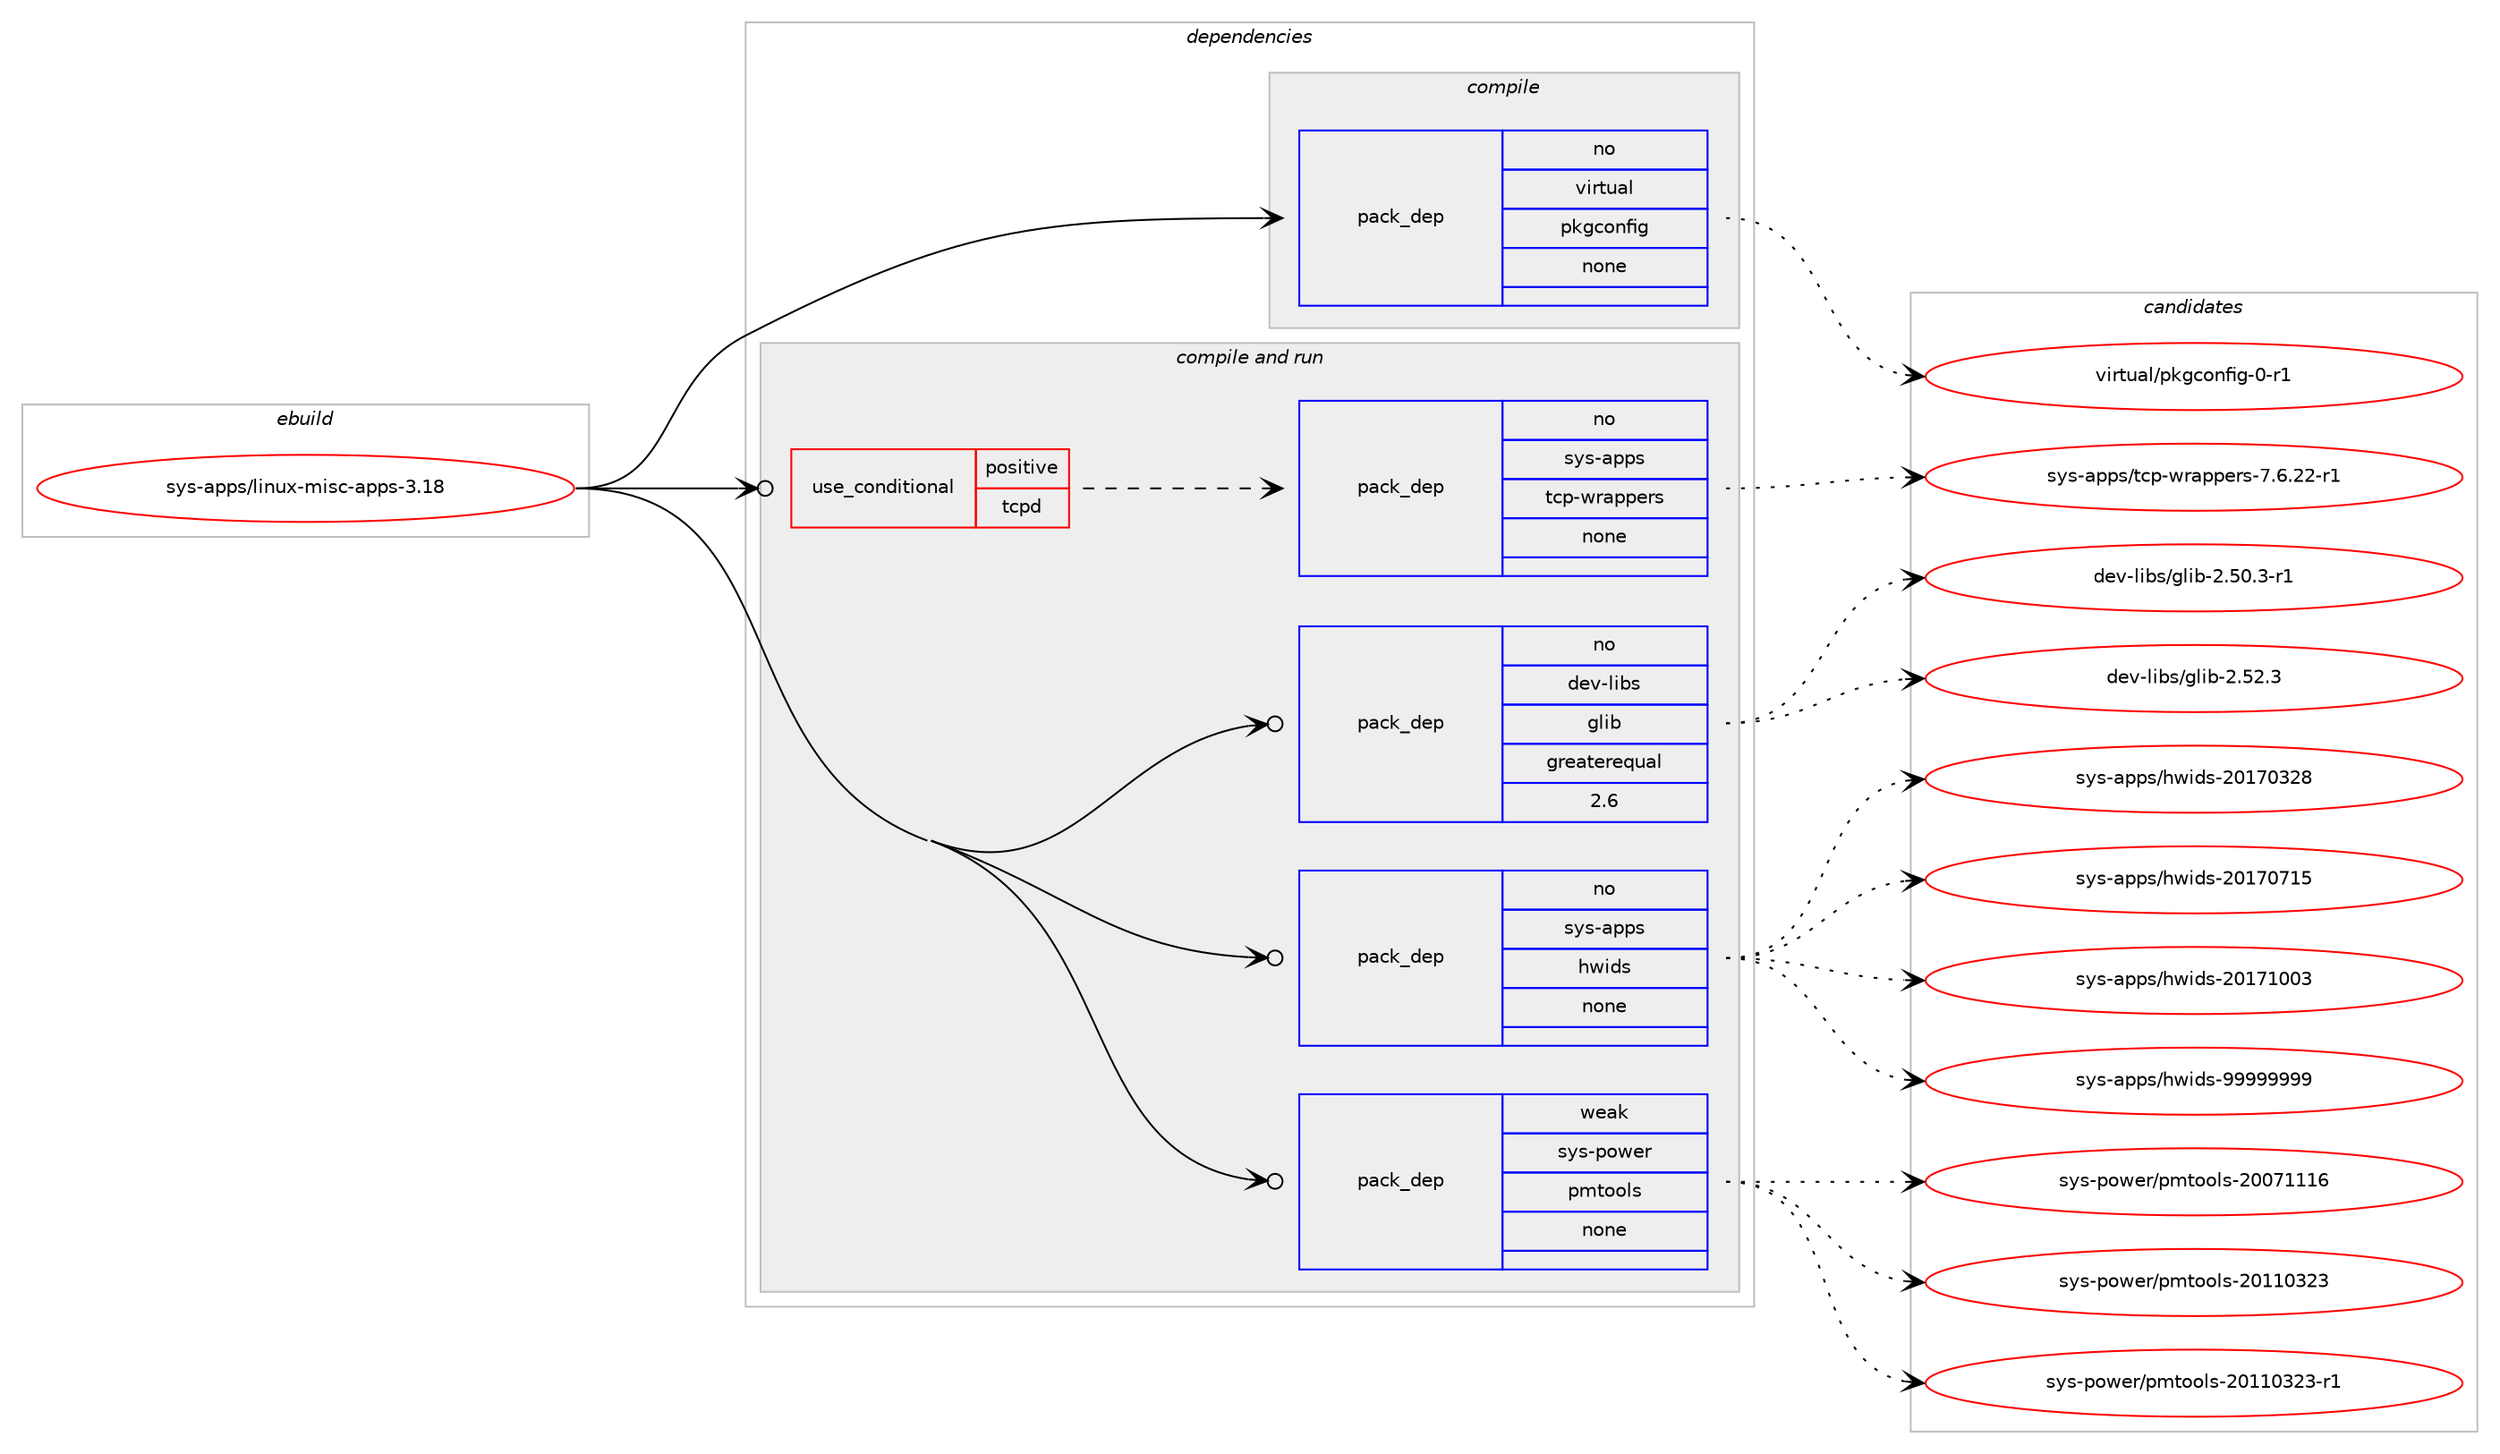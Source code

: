 digraph prolog {

# *************
# Graph options
# *************

newrank=true;
concentrate=true;
compound=true;
graph [rankdir=LR,fontname=Helvetica,fontsize=10,ranksep=1.5];#, ranksep=2.5, nodesep=0.2];
edge  [arrowhead=vee];
node  [fontname=Helvetica,fontsize=10];

# **********
# The ebuild
# **********

subgraph cluster_leftcol {
color=gray;
rank=same;
label=<<i>ebuild</i>>;
id [label="sys-apps/linux-misc-apps-3.18", color=red, width=4, href="../sys-apps/linux-misc-apps-3.18.svg"];
}

# ****************
# The dependencies
# ****************

subgraph cluster_midcol {
color=gray;
label=<<i>dependencies</i>>;
subgraph cluster_compile {
fillcolor="#eeeeee";
style=filled;
label=<<i>compile</i>>;
subgraph pack348911 {
dependency470265 [label=<<TABLE BORDER="0" CELLBORDER="1" CELLSPACING="0" CELLPADDING="4" WIDTH="220"><TR><TD ROWSPAN="6" CELLPADDING="30">pack_dep</TD></TR><TR><TD WIDTH="110">no</TD></TR><TR><TD>virtual</TD></TR><TR><TD>pkgconfig</TD></TR><TR><TD>none</TD></TR><TR><TD></TD></TR></TABLE>>, shape=none, color=blue];
}
id:e -> dependency470265:w [weight=20,style="solid",arrowhead="vee"];
}
subgraph cluster_compileandrun {
fillcolor="#eeeeee";
style=filled;
label=<<i>compile and run</i>>;
subgraph cond113244 {
dependency470266 [label=<<TABLE BORDER="0" CELLBORDER="1" CELLSPACING="0" CELLPADDING="4"><TR><TD ROWSPAN="3" CELLPADDING="10">use_conditional</TD></TR><TR><TD>positive</TD></TR><TR><TD>tcpd</TD></TR></TABLE>>, shape=none, color=red];
subgraph pack348912 {
dependency470267 [label=<<TABLE BORDER="0" CELLBORDER="1" CELLSPACING="0" CELLPADDING="4" WIDTH="220"><TR><TD ROWSPAN="6" CELLPADDING="30">pack_dep</TD></TR><TR><TD WIDTH="110">no</TD></TR><TR><TD>sys-apps</TD></TR><TR><TD>tcp-wrappers</TD></TR><TR><TD>none</TD></TR><TR><TD></TD></TR></TABLE>>, shape=none, color=blue];
}
dependency470266:e -> dependency470267:w [weight=20,style="dashed",arrowhead="vee"];
}
id:e -> dependency470266:w [weight=20,style="solid",arrowhead="odotvee"];
subgraph pack348913 {
dependency470268 [label=<<TABLE BORDER="0" CELLBORDER="1" CELLSPACING="0" CELLPADDING="4" WIDTH="220"><TR><TD ROWSPAN="6" CELLPADDING="30">pack_dep</TD></TR><TR><TD WIDTH="110">no</TD></TR><TR><TD>dev-libs</TD></TR><TR><TD>glib</TD></TR><TR><TD>greaterequal</TD></TR><TR><TD>2.6</TD></TR></TABLE>>, shape=none, color=blue];
}
id:e -> dependency470268:w [weight=20,style="solid",arrowhead="odotvee"];
subgraph pack348914 {
dependency470269 [label=<<TABLE BORDER="0" CELLBORDER="1" CELLSPACING="0" CELLPADDING="4" WIDTH="220"><TR><TD ROWSPAN="6" CELLPADDING="30">pack_dep</TD></TR><TR><TD WIDTH="110">no</TD></TR><TR><TD>sys-apps</TD></TR><TR><TD>hwids</TD></TR><TR><TD>none</TD></TR><TR><TD></TD></TR></TABLE>>, shape=none, color=blue];
}
id:e -> dependency470269:w [weight=20,style="solid",arrowhead="odotvee"];
subgraph pack348915 {
dependency470270 [label=<<TABLE BORDER="0" CELLBORDER="1" CELLSPACING="0" CELLPADDING="4" WIDTH="220"><TR><TD ROWSPAN="6" CELLPADDING="30">pack_dep</TD></TR><TR><TD WIDTH="110">weak</TD></TR><TR><TD>sys-power</TD></TR><TR><TD>pmtools</TD></TR><TR><TD>none</TD></TR><TR><TD></TD></TR></TABLE>>, shape=none, color=blue];
}
id:e -> dependency470270:w [weight=20,style="solid",arrowhead="odotvee"];
}
subgraph cluster_run {
fillcolor="#eeeeee";
style=filled;
label=<<i>run</i>>;
}
}

# **************
# The candidates
# **************

subgraph cluster_choices {
rank=same;
color=gray;
label=<<i>candidates</i>>;

subgraph choice348911 {
color=black;
nodesep=1;
choice11810511411611797108471121071039911111010210510345484511449 [label="virtual/pkgconfig-0-r1", color=red, width=4,href="../virtual/pkgconfig-0-r1.svg"];
dependency470265:e -> choice11810511411611797108471121071039911111010210510345484511449:w [style=dotted,weight="100"];
}
subgraph choice348912 {
color=black;
nodesep=1;
choice115121115459711211211547116991124511911497112112101114115455546544650504511449 [label="sys-apps/tcp-wrappers-7.6.22-r1", color=red, width=4,href="../sys-apps/tcp-wrappers-7.6.22-r1.svg"];
dependency470267:e -> choice115121115459711211211547116991124511911497112112101114115455546544650504511449:w [style=dotted,weight="100"];
}
subgraph choice348913 {
color=black;
nodesep=1;
choice10010111845108105981154710310810598455046534846514511449 [label="dev-libs/glib-2.50.3-r1", color=red, width=4,href="../dev-libs/glib-2.50.3-r1.svg"];
choice1001011184510810598115471031081059845504653504651 [label="dev-libs/glib-2.52.3", color=red, width=4,href="../dev-libs/glib-2.52.3.svg"];
dependency470268:e -> choice10010111845108105981154710310810598455046534846514511449:w [style=dotted,weight="100"];
dependency470268:e -> choice1001011184510810598115471031081059845504653504651:w [style=dotted,weight="100"];
}
subgraph choice348914 {
color=black;
nodesep=1;
choice115121115459711211211547104119105100115455048495548515056 [label="sys-apps/hwids-20170328", color=red, width=4,href="../sys-apps/hwids-20170328.svg"];
choice115121115459711211211547104119105100115455048495548554953 [label="sys-apps/hwids-20170715", color=red, width=4,href="../sys-apps/hwids-20170715.svg"];
choice115121115459711211211547104119105100115455048495549484851 [label="sys-apps/hwids-20171003", color=red, width=4,href="../sys-apps/hwids-20171003.svg"];
choice115121115459711211211547104119105100115455757575757575757 [label="sys-apps/hwids-99999999", color=red, width=4,href="../sys-apps/hwids-99999999.svg"];
dependency470269:e -> choice115121115459711211211547104119105100115455048495548515056:w [style=dotted,weight="100"];
dependency470269:e -> choice115121115459711211211547104119105100115455048495548554953:w [style=dotted,weight="100"];
dependency470269:e -> choice115121115459711211211547104119105100115455048495549484851:w [style=dotted,weight="100"];
dependency470269:e -> choice115121115459711211211547104119105100115455757575757575757:w [style=dotted,weight="100"];
}
subgraph choice348915 {
color=black;
nodesep=1;
choice1151211154511211111910111447112109116111111108115455048485549494954 [label="sys-power/pmtools-20071116", color=red, width=4,href="../sys-power/pmtools-20071116.svg"];
choice1151211154511211111910111447112109116111111108115455048494948515051 [label="sys-power/pmtools-20110323", color=red, width=4,href="../sys-power/pmtools-20110323.svg"];
choice11512111545112111119101114471121091161111111081154550484949485150514511449 [label="sys-power/pmtools-20110323-r1", color=red, width=4,href="../sys-power/pmtools-20110323-r1.svg"];
dependency470270:e -> choice1151211154511211111910111447112109116111111108115455048485549494954:w [style=dotted,weight="100"];
dependency470270:e -> choice1151211154511211111910111447112109116111111108115455048494948515051:w [style=dotted,weight="100"];
dependency470270:e -> choice11512111545112111119101114471121091161111111081154550484949485150514511449:w [style=dotted,weight="100"];
}
}

}
